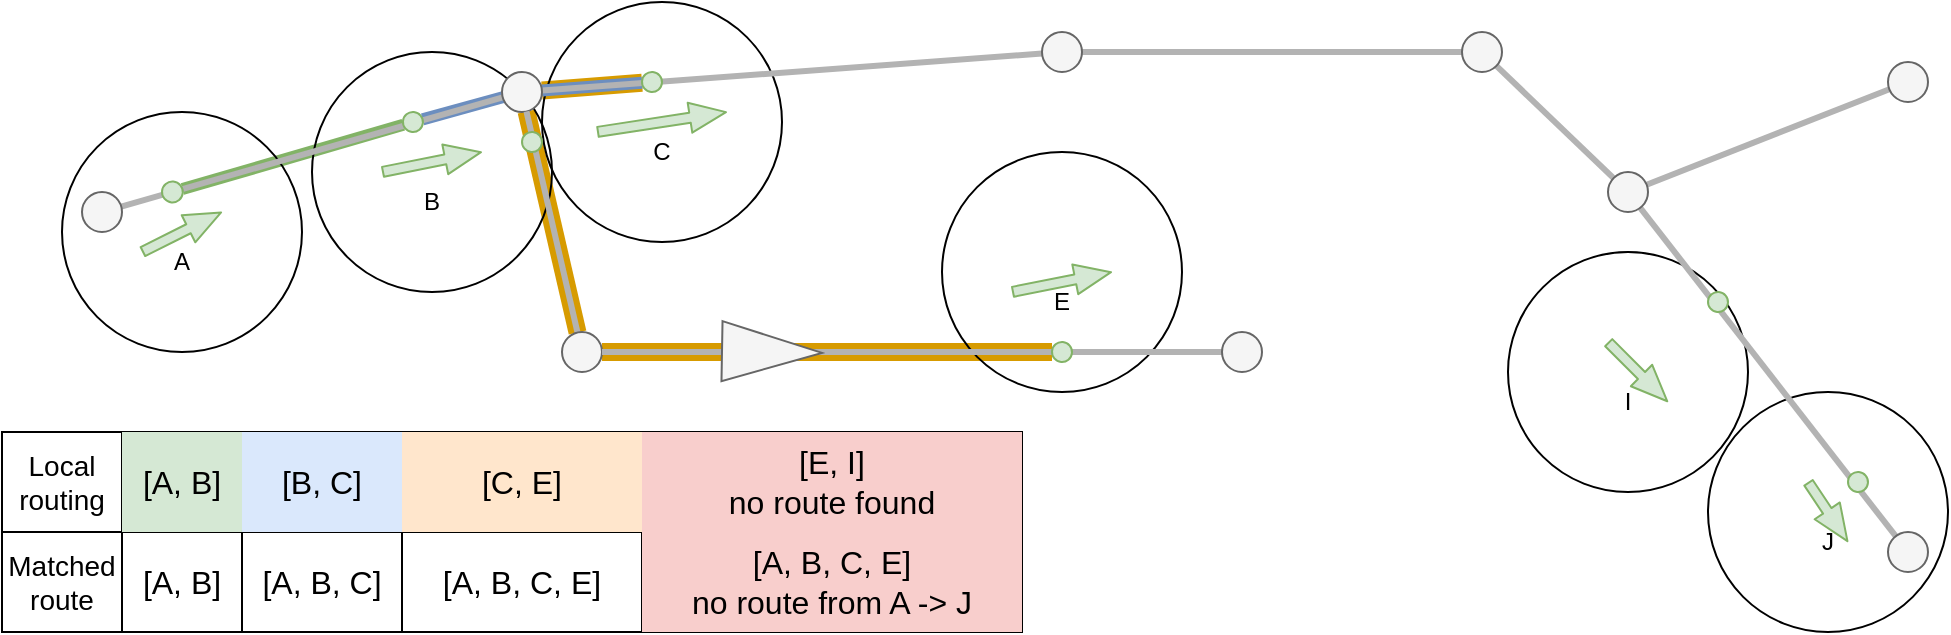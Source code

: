 <?xml version="1.0"?>
<mxfile version="13.4.4" pages="2">
  <diagram id="GDvvTavkR8gKP32ENz2c" name="Dead end">
    <mxGraphModel dx="2" dy="1" grid="1" gridSize="10" guides="1" tooltips="1" connect="1" arrows="1" fold="1" page="1" pageScale="1" pageWidth="827" pageHeight="1169" math="0" shadow="0">
      <root>
        <mxCell id="rmiBDJXpno8c0jXXesAG-0"/>
        <mxCell id="rmiBDJXpno8c0jXXesAG-1" parent="rmiBDJXpno8c0jXXesAG-0"/>
        <mxCell id="O7JeK-WUFrXrmslLS6YH-4" value="" style="endArrow=none;html=1;strokeWidth=9;fillColor=#ffe6cc;strokeColor=#d79b00;" parent="rmiBDJXpno8c0jXXesAG-1" source="WtiCgszfZMWOHAI1gvG--46" target="WtiCgszfZMWOHAI1gvG--15" edge="1">
          <mxGeometry width="50" height="50" relative="1" as="geometry">
            <mxPoint x="410.014" y="115.372" as="sourcePoint"/>
            <mxPoint x="359.971" y="119.233" as="targetPoint"/>
          </mxGeometry>
        </mxCell>
        <mxCell id="O7JeK-WUFrXrmslLS6YH-5" value="" style="endArrow=none;html=1;strokeWidth=9;fillColor=#ffe6cc;strokeColor=#d79b00;" parent="rmiBDJXpno8c0jXXesAG-1" source="WtiCgszfZMWOHAI1gvG--23" target="WtiCgszfZMWOHAI1gvG--15" edge="1">
          <mxGeometry width="50" height="50" relative="1" as="geometry">
            <mxPoint x="410.014" y="115.372" as="sourcePoint"/>
            <mxPoint x="359.971" y="119.233" as="targetPoint"/>
          </mxGeometry>
        </mxCell>
        <mxCell id="O7JeK-WUFrXrmslLS6YH-6" value="" style="endArrow=none;html=1;strokeWidth=9;fillColor=#ffe6cc;strokeColor=#d79b00;" parent="rmiBDJXpno8c0jXXesAG-1" source="WtiCgszfZMWOHAI1gvG--23" target="WtiCgszfZMWOHAI1gvG--59" edge="1">
          <mxGeometry width="50" height="50" relative="1" as="geometry">
            <mxPoint x="377.75" y="240.256" as="sourcePoint"/>
            <mxPoint x="606" y="270" as="targetPoint"/>
            <Array as="points"/>
          </mxGeometry>
        </mxCell>
        <mxCell id="WtiCgszfZMWOHAI1gvG--42" value="&lt;br&gt;&lt;br&gt;C" style="ellipse;whiteSpace=wrap;html=1;aspect=fixed;fillColor=none;" parent="rmiBDJXpno8c0jXXesAG-1" vertex="1">
          <mxGeometry x="350" y="65" width="120" height="120" as="geometry"/>
        </mxCell>
        <mxCell id="O7JeK-WUFrXrmslLS6YH-2" value="" style="endArrow=none;html=1;strokeWidth=6;fillColor=#dae8fc;strokeColor=#6c8ebf;" parent="rmiBDJXpno8c0jXXesAG-1" source="WtiCgszfZMWOHAI1gvG--46" target="WtiCgszfZMWOHAI1gvG--15" edge="1">
          <mxGeometry width="50" height="50" relative="1" as="geometry">
            <mxPoint x="340.352" y="122.631" as="sourcePoint"/>
            <mxPoint x="300.29" y="133.672" as="targetPoint"/>
          </mxGeometry>
        </mxCell>
        <mxCell id="O7JeK-WUFrXrmslLS6YH-1" value="" style="endArrow=none;html=1;strokeWidth=6;fillColor=#dae8fc;strokeColor=#6c8ebf;" parent="rmiBDJXpno8c0jXXesAG-1" source="WtiCgszfZMWOHAI1gvG--15" target="WtiCgszfZMWOHAI1gvG--44" edge="1">
          <mxGeometry width="50" height="50" relative="1" as="geometry">
            <mxPoint x="395.229" y="109.996" as="sourcePoint"/>
            <mxPoint x="284.772" y="142.143" as="targetPoint"/>
          </mxGeometry>
        </mxCell>
        <mxCell id="O7JeK-WUFrXrmslLS6YH-0" value="" style="endArrow=none;html=1;strokeWidth=6;fillColor=#d5e8d4;strokeColor=#82b366;" parent="rmiBDJXpno8c0jXXesAG-1" source="WtiCgszfZMWOHAI1gvG--44" target="WtiCgszfZMWOHAI1gvG--43" edge="1">
          <mxGeometry width="50" height="50" relative="1" as="geometry">
            <mxPoint x="340.385" y="122.75" as="sourcePoint"/>
            <mxPoint x="150" y="177" as="targetPoint"/>
          </mxGeometry>
        </mxCell>
        <mxCell id="WtiCgszfZMWOHAI1gvG--41" value="&lt;br&gt;&lt;br&gt;B" style="ellipse;whiteSpace=wrap;html=1;aspect=fixed;fillColor=none;" parent="rmiBDJXpno8c0jXXesAG-1" vertex="1">
          <mxGeometry x="235" y="90" width="120" height="120" as="geometry"/>
        </mxCell>
        <mxCell id="WtiCgszfZMWOHAI1gvG--40" value="&lt;div&gt;&lt;br&gt;&lt;/div&gt;&lt;div&gt;&lt;br&gt;&lt;/div&gt;&lt;div&gt;A&lt;br&gt;&lt;/div&gt;" style="ellipse;whiteSpace=wrap;html=1;aspect=fixed;fillColor=none;" parent="rmiBDJXpno8c0jXXesAG-1" vertex="1">
          <mxGeometry x="110" y="120" width="120" height="120" as="geometry"/>
        </mxCell>
        <mxCell id="WtiCgszfZMWOHAI1gvG--0" value="&lt;br&gt;&lt;br&gt;E" style="ellipse;whiteSpace=wrap;html=1;aspect=fixed;fillColor=none;" parent="rmiBDJXpno8c0jXXesAG-1" vertex="1">
          <mxGeometry x="550" y="140" width="120" height="120" as="geometry"/>
        </mxCell>
        <mxCell id="WtiCgszfZMWOHAI1gvG--2" value="&lt;br&gt;&lt;br&gt;J" style="ellipse;whiteSpace=wrap;html=1;aspect=fixed;fillColor=none;" parent="rmiBDJXpno8c0jXXesAG-1" vertex="1">
          <mxGeometry x="933" y="260" width="120" height="120" as="geometry"/>
        </mxCell>
        <mxCell id="WtiCgszfZMWOHAI1gvG--6" value="&lt;br&gt;&lt;br&gt;I" style="ellipse;whiteSpace=wrap;html=1;aspect=fixed;fillColor=none;" parent="rmiBDJXpno8c0jXXesAG-1" vertex="1">
          <mxGeometry x="833" y="190" width="120" height="120" as="geometry"/>
        </mxCell>
        <mxCell id="WtiCgszfZMWOHAI1gvG--7" value="" style="endArrow=none;html=1;strokeWidth=3;fillColor=#76608a;strokeColor=#B3B3B3;" parent="rmiBDJXpno8c0jXXesAG-1" source="WtiCgszfZMWOHAI1gvG--18" target="WtiCgszfZMWOHAI1gvG--20" edge="1">
          <mxGeometry width="50" height="50" relative="1" as="geometry">
            <mxPoint x="693" y="470" as="sourcePoint"/>
            <mxPoint x="833" y="290" as="targetPoint"/>
          </mxGeometry>
        </mxCell>
        <mxCell id="WtiCgszfZMWOHAI1gvG--8" value="" style="endArrow=none;html=1;strokeWidth=3;fillColor=#76608a;strokeColor=#B3B3B3;" parent="rmiBDJXpno8c0jXXesAG-1" source="WtiCgszfZMWOHAI1gvG--18" target="WtiCgszfZMWOHAI1gvG--19" edge="1">
          <mxGeometry width="50" height="50" relative="1" as="geometry">
            <mxPoint x="833" y="290" as="sourcePoint"/>
            <mxPoint x="1003" y="350" as="targetPoint"/>
          </mxGeometry>
        </mxCell>
        <mxCell id="WtiCgszfZMWOHAI1gvG--9" value="" style="endArrow=none;html=1;strokeWidth=3;fillColor=#76608a;strokeColor=#B3B3B3;" parent="rmiBDJXpno8c0jXXesAG-1" source="WtiCgszfZMWOHAI1gvG--17" target="WtiCgszfZMWOHAI1gvG--18" edge="1">
          <mxGeometry width="50" height="50" relative="1" as="geometry">
            <mxPoint x="563" y="390" as="sourcePoint"/>
            <mxPoint x="833" y="290" as="targetPoint"/>
          </mxGeometry>
        </mxCell>
        <mxCell id="WtiCgszfZMWOHAI1gvG--10" value="" style="endArrow=none;html=1;strokeWidth=3;fillColor=#76608a;strokeColor=#B3B3B3;" parent="rmiBDJXpno8c0jXXesAG-1" source="WtiCgszfZMWOHAI1gvG--17" target="WtiCgszfZMWOHAI1gvG--16" edge="1">
          <mxGeometry width="50" height="50" relative="1" as="geometry">
            <mxPoint x="430" y="550" as="sourcePoint"/>
            <mxPoint x="820" y="200" as="targetPoint"/>
          </mxGeometry>
        </mxCell>
        <mxCell id="WtiCgszfZMWOHAI1gvG--11" value="" style="endArrow=none;html=1;strokeWidth=3;fillColor=#76608a;strokeColor=#B3B3B3;" parent="rmiBDJXpno8c0jXXesAG-1" source="WtiCgszfZMWOHAI1gvG--16" target="WtiCgszfZMWOHAI1gvG--15" edge="1">
          <mxGeometry width="50" height="50" relative="1" as="geometry">
            <mxPoint x="630" y="100" as="sourcePoint"/>
            <mxPoint x="480" y="240" as="targetPoint"/>
          </mxGeometry>
        </mxCell>
        <mxCell id="WtiCgszfZMWOHAI1gvG--12" value="" style="endArrow=none;html=1;strokeWidth=3;fillColor=#76608a;strokeColor=#B3B3B3;" parent="rmiBDJXpno8c0jXXesAG-1" source="WtiCgszfZMWOHAI1gvG--15" target="WtiCgszfZMWOHAI1gvG--21" edge="1">
          <mxGeometry width="50" height="50" relative="1" as="geometry">
            <mxPoint x="360" y="190" as="sourcePoint"/>
            <mxPoint x="160" y="160" as="targetPoint"/>
          </mxGeometry>
        </mxCell>
        <mxCell id="WtiCgszfZMWOHAI1gvG--14" style="edgeStyle=orthogonalEdgeStyle;rounded=0;orthogonalLoop=1;jettySize=auto;html=1;exitX=0.5;exitY=1;exitDx=0;exitDy=0;strokeColor=#B3B3B3;strokeWidth=3;fontColor=#000000;" parent="rmiBDJXpno8c0jXXesAG-1" edge="1">
          <mxGeometry relative="1" as="geometry">
            <mxPoint x="310.42" y="180" as="sourcePoint"/>
            <mxPoint x="310.42" y="180" as="targetPoint"/>
          </mxGeometry>
        </mxCell>
        <mxCell id="WtiCgszfZMWOHAI1gvG--15" value="" style="ellipse;whiteSpace=wrap;html=1;aspect=fixed;fillColor=#f5f5f5;strokeColor=#666666;rotation=0;fontColor=#333333;labelPosition=center;verticalLabelPosition=middle;align=center;verticalAlign=bottom;" parent="rmiBDJXpno8c0jXXesAG-1" vertex="1">
          <mxGeometry x="330" y="100" width="20" height="20" as="geometry"/>
        </mxCell>
        <mxCell id="WtiCgszfZMWOHAI1gvG--16" value="" style="ellipse;whiteSpace=wrap;html=1;aspect=fixed;fillColor=#f5f5f5;strokeColor=#666666;rotation=0;fontColor=#333333;labelPosition=center;verticalLabelPosition=middle;align=center;verticalAlign=bottom;" parent="rmiBDJXpno8c0jXXesAG-1" vertex="1">
          <mxGeometry x="600" y="80" width="20" height="20" as="geometry"/>
        </mxCell>
        <mxCell id="WtiCgszfZMWOHAI1gvG--17" value="" style="ellipse;whiteSpace=wrap;html=1;aspect=fixed;fillColor=#f5f5f5;strokeColor=#666666;rotation=0;fontColor=#333333;labelPosition=center;verticalLabelPosition=middle;align=center;verticalAlign=bottom;" parent="rmiBDJXpno8c0jXXesAG-1" vertex="1">
          <mxGeometry x="810" y="80" width="20" height="20" as="geometry"/>
        </mxCell>
        <mxCell id="WtiCgszfZMWOHAI1gvG--18" value="" style="ellipse;whiteSpace=wrap;html=1;aspect=fixed;fillColor=#f5f5f5;strokeColor=#666666;rotation=0;fontColor=#333333;labelPosition=center;verticalLabelPosition=middle;align=center;verticalAlign=bottom;" parent="rmiBDJXpno8c0jXXesAG-1" vertex="1">
          <mxGeometry x="883" y="150" width="20" height="20" as="geometry"/>
        </mxCell>
        <mxCell id="WtiCgszfZMWOHAI1gvG--19" value="" style="ellipse;whiteSpace=wrap;html=1;aspect=fixed;fillColor=#f5f5f5;strokeColor=#666666;rotation=0;fontColor=#333333;labelPosition=center;verticalLabelPosition=middle;align=center;verticalAlign=bottom;" parent="rmiBDJXpno8c0jXXesAG-1" vertex="1">
          <mxGeometry x="1023" y="330" width="20" height="20" as="geometry"/>
        </mxCell>
        <mxCell id="WtiCgszfZMWOHAI1gvG--20" value="" style="ellipse;whiteSpace=wrap;html=1;aspect=fixed;fillColor=#f5f5f5;strokeColor=#666666;rotation=0;fontColor=#333333;labelPosition=center;verticalLabelPosition=middle;align=center;verticalAlign=bottom;" parent="rmiBDJXpno8c0jXXesAG-1" vertex="1">
          <mxGeometry x="1023" y="95" width="20" height="20" as="geometry"/>
        </mxCell>
        <mxCell id="WtiCgszfZMWOHAI1gvG--21" value="" style="ellipse;whiteSpace=wrap;html=1;aspect=fixed;fillColor=#f5f5f5;strokeColor=#666666;rotation=0;fontColor=#333333;labelPosition=center;verticalLabelPosition=middle;align=center;verticalAlign=bottom;" parent="rmiBDJXpno8c0jXXesAG-1" vertex="1">
          <mxGeometry x="120" y="160" width="20" height="20" as="geometry"/>
        </mxCell>
        <mxCell id="WtiCgszfZMWOHAI1gvG--22" value="" style="endArrow=none;html=1;strokeWidth=3;fillColor=#76608a;strokeColor=#B3B3B3;" parent="rmiBDJXpno8c0jXXesAG-1" source="WtiCgszfZMWOHAI1gvG--15" target="WtiCgszfZMWOHAI1gvG--23" edge="1">
          <mxGeometry width="50" height="50" relative="1" as="geometry">
            <mxPoint x="550.386" y="240.002" as="sourcePoint"/>
            <mxPoint x="380" y="287.25" as="targetPoint"/>
          </mxGeometry>
        </mxCell>
        <mxCell id="WtiCgszfZMWOHAI1gvG--23" value="" style="ellipse;whiteSpace=wrap;html=1;aspect=fixed;fillColor=#f5f5f5;strokeColor=#666666;rotation=0;fontColor=#333333;labelPosition=center;verticalLabelPosition=middle;align=center;verticalAlign=bottom;" parent="rmiBDJXpno8c0jXXesAG-1" vertex="1">
          <mxGeometry x="360" y="230" width="20" height="20" as="geometry"/>
        </mxCell>
        <mxCell id="WtiCgszfZMWOHAI1gvG--24" value="" style="shape=flexArrow;endArrow=classic;html=1;fillColor=#d5e8d4;strokeColor=#82b366;width=5.032;endSize=5.742;endWidth=9.095;" parent="rmiBDJXpno8c0jXXesAG-1" edge="1">
          <mxGeometry width="50" height="50" relative="1" as="geometry">
            <mxPoint x="150" y="190" as="sourcePoint"/>
            <mxPoint x="190" y="170" as="targetPoint"/>
          </mxGeometry>
        </mxCell>
        <mxCell id="WtiCgszfZMWOHAI1gvG--25" value="" style="shape=flexArrow;endArrow=classic;html=1;fillColor=#d5e8d4;strokeColor=#82b366;width=5.032;endSize=5.742;endWidth=9.095;" parent="rmiBDJXpno8c0jXXesAG-1" edge="1">
          <mxGeometry width="50" height="50" relative="1" as="geometry">
            <mxPoint x="270" y="150" as="sourcePoint"/>
            <mxPoint x="320" y="140" as="targetPoint"/>
          </mxGeometry>
        </mxCell>
        <mxCell id="WtiCgszfZMWOHAI1gvG--26" value="" style="shape=flexArrow;endArrow=classic;html=1;fillColor=#d5e8d4;strokeColor=#82b366;width=5.032;endSize=5.742;endWidth=9.095;" parent="rmiBDJXpno8c0jXXesAG-1" edge="1">
          <mxGeometry width="50" height="50" relative="1" as="geometry">
            <mxPoint x="377.5" y="130" as="sourcePoint"/>
            <mxPoint x="442.5" y="120" as="targetPoint"/>
          </mxGeometry>
        </mxCell>
        <mxCell id="WtiCgszfZMWOHAI1gvG--28" value="" style="shape=flexArrow;endArrow=classic;html=1;fillColor=#d5e8d4;strokeColor=#82b366;width=5.032;endSize=5.742;endWidth=9.095;" parent="rmiBDJXpno8c0jXXesAG-1" edge="1">
          <mxGeometry width="50" height="50" relative="1" as="geometry">
            <mxPoint x="585" y="210" as="sourcePoint"/>
            <mxPoint x="635" y="200" as="targetPoint"/>
          </mxGeometry>
        </mxCell>
        <mxCell id="WtiCgszfZMWOHAI1gvG--31" value="" style="shape=flexArrow;endArrow=classic;html=1;fillColor=#d5e8d4;strokeColor=#82b366;width=5.032;endSize=5.742;endWidth=9.095;" parent="rmiBDJXpno8c0jXXesAG-1" edge="1">
          <mxGeometry width="50" height="50" relative="1" as="geometry">
            <mxPoint x="883" y="235" as="sourcePoint"/>
            <mxPoint x="913" y="265" as="targetPoint"/>
          </mxGeometry>
        </mxCell>
        <mxCell id="WtiCgszfZMWOHAI1gvG--32" value="" style="shape=flexArrow;endArrow=classic;html=1;fillColor=#d5e8d4;strokeColor=#82b366;width=5.032;endSize=5.742;endWidth=9.095;" parent="rmiBDJXpno8c0jXXesAG-1" edge="1">
          <mxGeometry width="50" height="50" relative="1" as="geometry">
            <mxPoint x="983" y="305" as="sourcePoint"/>
            <mxPoint x="1003" y="335" as="targetPoint"/>
          </mxGeometry>
        </mxCell>
        <mxCell id="WtiCgszfZMWOHAI1gvG--43" value="" style="ellipse;whiteSpace=wrap;html=1;aspect=fixed;fillColor=#d5e8d4;strokeColor=#82b366;rotation=5;" parent="rmiBDJXpno8c0jXXesAG-1" vertex="1">
          <mxGeometry x="160" y="154.79" width="10.42" height="10.42" as="geometry"/>
        </mxCell>
        <mxCell id="WtiCgszfZMWOHAI1gvG--44" value="" style="ellipse;whiteSpace=wrap;html=1;aspect=fixed;fillColor=#d5e8d4;strokeColor=#82b366;rotation=5;" parent="rmiBDJXpno8c0jXXesAG-1" vertex="1">
          <mxGeometry x="280.47" y="120" width="10" height="10" as="geometry"/>
        </mxCell>
        <mxCell id="WtiCgszfZMWOHAI1gvG--45" value="" style="ellipse;whiteSpace=wrap;html=1;aspect=fixed;fillColor=#d5e8d4;strokeColor=#82b366;rotation=5;" parent="rmiBDJXpno8c0jXXesAG-1" vertex="1">
          <mxGeometry x="340" y="130" width="10" height="10" as="geometry"/>
        </mxCell>
        <mxCell id="WtiCgszfZMWOHAI1gvG--46" value="" style="ellipse;whiteSpace=wrap;html=1;aspect=fixed;fillColor=#d5e8d4;strokeColor=#82b366;rotation=5;" parent="rmiBDJXpno8c0jXXesAG-1" vertex="1">
          <mxGeometry x="400" y="100" width="10" height="10" as="geometry"/>
        </mxCell>
        <mxCell id="WtiCgszfZMWOHAI1gvG--47" value="" style="ellipse;whiteSpace=wrap;html=1;aspect=fixed;fillColor=#d5e8d4;strokeColor=#82b366;rotation=5;" parent="rmiBDJXpno8c0jXXesAG-1" vertex="1">
          <mxGeometry x="933" y="210" width="10" height="10" as="geometry"/>
        </mxCell>
        <mxCell id="WtiCgszfZMWOHAI1gvG--48" value="" style="ellipse;whiteSpace=wrap;html=1;aspect=fixed;fillColor=#d5e8d4;strokeColor=#82b366;rotation=5;" parent="rmiBDJXpno8c0jXXesAG-1" vertex="1">
          <mxGeometry x="1003" y="300" width="10" height="10" as="geometry"/>
        </mxCell>
        <mxCell id="WtiCgszfZMWOHAI1gvG--49" value="" style="shape=table;html=1;whiteSpace=wrap;startSize=0;container=1;collapsible=0;childLayout=tableLayout;fillColor=none;" parent="rmiBDJXpno8c0jXXesAG-1" vertex="1">
          <mxGeometry x="80" y="280" width="510" height="100" as="geometry"/>
        </mxCell>
        <mxCell id="WtiCgszfZMWOHAI1gvG--50" value="" style="shape=partialRectangle;html=1;whiteSpace=wrap;collapsible=0;dropTarget=0;pointerEvents=0;fillColor=none;top=0;left=0;bottom=0;right=0;points=[[0,0.5],[1,0.5]];portConstraint=eastwest;" parent="WtiCgszfZMWOHAI1gvG--49" vertex="1">
          <mxGeometry width="510" height="50" as="geometry"/>
        </mxCell>
        <mxCell id="WtiCgszfZMWOHAI1gvG--51" value="Local routing" style="shape=partialRectangle;html=1;whiteSpace=wrap;connectable=0;fillColor=none;top=0;left=0;bottom=0;right=0;overflow=hidden;fontSize=14;" parent="WtiCgszfZMWOHAI1gvG--50" vertex="1">
          <mxGeometry width="60" height="50" as="geometry"/>
        </mxCell>
        <mxCell id="WtiCgszfZMWOHAI1gvG--52" value="[A, B]" style="shape=partialRectangle;html=1;whiteSpace=wrap;connectable=0;fillColor=#d5e8d4;top=0;left=0;bottom=0;right=0;overflow=hidden;fontSize=16;strokeColor=#82b366;" parent="WtiCgszfZMWOHAI1gvG--50" vertex="1">
          <mxGeometry x="60" width="60" height="50" as="geometry"/>
        </mxCell>
        <mxCell id="6ueXghfbSRElpU5XltVv-0" value="[B, C]" style="shape=partialRectangle;html=1;whiteSpace=wrap;connectable=0;fillColor=#dae8fc;top=0;left=0;bottom=0;right=0;overflow=hidden;fontSize=16;strokeColor=#6c8ebf;" parent="WtiCgszfZMWOHAI1gvG--50" vertex="1">
          <mxGeometry x="120" width="80" height="50" as="geometry"/>
        </mxCell>
        <mxCell id="6ueXghfbSRElpU5XltVv-2" value="[C, E]" style="shape=partialRectangle;html=1;whiteSpace=wrap;connectable=0;fillColor=#ffe6cc;top=0;left=0;bottom=0;right=0;overflow=hidden;fontSize=16;strokeColor=#d79b00;" parent="WtiCgszfZMWOHAI1gvG--50" vertex="1">
          <mxGeometry x="200" width="120" height="50" as="geometry"/>
        </mxCell>
        <mxCell id="6ueXghfbSRElpU5XltVv-4" value="[E, I] &lt;br&gt;no route found" style="shape=partialRectangle;html=1;whiteSpace=wrap;connectable=0;fillColor=#f8cecc;top=0;left=0;bottom=0;right=0;overflow=hidden;fontSize=16;strokeColor=#b85450;" parent="WtiCgszfZMWOHAI1gvG--50" vertex="1">
          <mxGeometry x="320" width="190" height="50" as="geometry"/>
        </mxCell>
        <mxCell id="WtiCgszfZMWOHAI1gvG--53" value="" style="shape=partialRectangle;html=1;whiteSpace=wrap;collapsible=0;dropTarget=0;pointerEvents=0;fillColor=none;top=0;left=0;bottom=0;right=0;points=[[0,0.5],[1,0.5]];portConstraint=eastwest;" parent="WtiCgszfZMWOHAI1gvG--49" vertex="1">
          <mxGeometry y="50" width="510" height="50" as="geometry"/>
        </mxCell>
        <mxCell id="WtiCgszfZMWOHAI1gvG--54" value="Matched &lt;br style=&quot;font-size: 14px;&quot;&gt;route" style="shape=partialRectangle;html=1;whiteSpace=wrap;connectable=0;fillColor=none;top=0;left=0;bottom=0;right=0;overflow=hidden;fontSize=14;" parent="WtiCgszfZMWOHAI1gvG--53" vertex="1">
          <mxGeometry width="60" height="50" as="geometry"/>
        </mxCell>
        <mxCell id="WtiCgszfZMWOHAI1gvG--55" value="[A, B]" style="shape=partialRectangle;html=1;whiteSpace=wrap;connectable=0;top=0;left=0;bottom=0;right=0;overflow=hidden;fontSize=16;strokeColor=#82b366;gradientColor=#ffffff;fillColor=none;" parent="WtiCgszfZMWOHAI1gvG--53" vertex="1">
          <mxGeometry x="60" width="60" height="50" as="geometry"/>
        </mxCell>
        <mxCell id="6ueXghfbSRElpU5XltVv-1" value="[A, B, C]" style="shape=partialRectangle;html=1;whiteSpace=wrap;connectable=0;top=0;left=0;bottom=0;right=0;overflow=hidden;fontSize=16;strokeColor=#82b366;gradientColor=#ffffff;fillColor=none;" parent="WtiCgszfZMWOHAI1gvG--53" vertex="1">
          <mxGeometry x="120" width="80" height="50" as="geometry"/>
        </mxCell>
        <mxCell id="6ueXghfbSRElpU5XltVv-3" value="[A, B, C, E]" style="shape=partialRectangle;html=1;whiteSpace=wrap;connectable=0;top=0;left=0;bottom=0;right=0;overflow=hidden;fontSize=16;strokeColor=#82b366;gradientColor=#ffffff;fillColor=none;" parent="WtiCgszfZMWOHAI1gvG--53" vertex="1">
          <mxGeometry x="200" width="120" height="50" as="geometry"/>
        </mxCell>
        <mxCell id="6ueXghfbSRElpU5XltVv-5" value="[A, B, C, E]&lt;br&gt;no route from A -&amp;gt; J" style="shape=partialRectangle;html=1;whiteSpace=wrap;connectable=0;fillColor=#f8cecc;top=0;left=0;bottom=0;right=0;overflow=hidden;fontSize=16;strokeColor=#b85450;" parent="WtiCgszfZMWOHAI1gvG--53" vertex="1">
          <mxGeometry x="320" width="190" height="50" as="geometry"/>
        </mxCell>
        <mxCell id="WtiCgszfZMWOHAI1gvG--56" value="" style="endArrow=none;html=1;strokeWidth=3;fillColor=#76608a;strokeColor=#B3B3B3;" parent="rmiBDJXpno8c0jXXesAG-1" source="WtiCgszfZMWOHAI1gvG--23" target="WtiCgszfZMWOHAI1gvG--57" edge="1">
          <mxGeometry width="50" height="50" relative="1" as="geometry">
            <mxPoint x="470" y="270" as="sourcePoint"/>
            <mxPoint x="700" y="244" as="targetPoint"/>
          </mxGeometry>
        </mxCell>
        <mxCell id="WtiCgszfZMWOHAI1gvG--57" value="" style="ellipse;whiteSpace=wrap;html=1;aspect=fixed;fillColor=#f5f5f5;strokeColor=#666666;rotation=0;fontColor=#333333;labelPosition=center;verticalLabelPosition=middle;align=center;verticalAlign=bottom;" parent="rmiBDJXpno8c0jXXesAG-1" vertex="1">
          <mxGeometry x="690" y="230" width="20" height="20" as="geometry"/>
        </mxCell>
        <mxCell id="WtiCgszfZMWOHAI1gvG--58" value="" style="triangle;whiteSpace=wrap;html=1;strokeColor=#666666;strokeWidth=1;fillColor=#f5f5f5;fontColor=#333333;rotation=1;" parent="rmiBDJXpno8c0jXXesAG-1" vertex="1">
          <mxGeometry x="440" y="225" width="50" height="30" as="geometry"/>
        </mxCell>
        <mxCell id="WtiCgszfZMWOHAI1gvG--59" value="" style="ellipse;whiteSpace=wrap;html=1;aspect=fixed;fillColor=#d5e8d4;strokeColor=#82b366;rotation=5;" parent="rmiBDJXpno8c0jXXesAG-1" vertex="1">
          <mxGeometry x="605" y="235" width="10" height="10" as="geometry"/>
        </mxCell>
      </root>
    </mxGraphModel>
  </diagram>
</mxfile>
